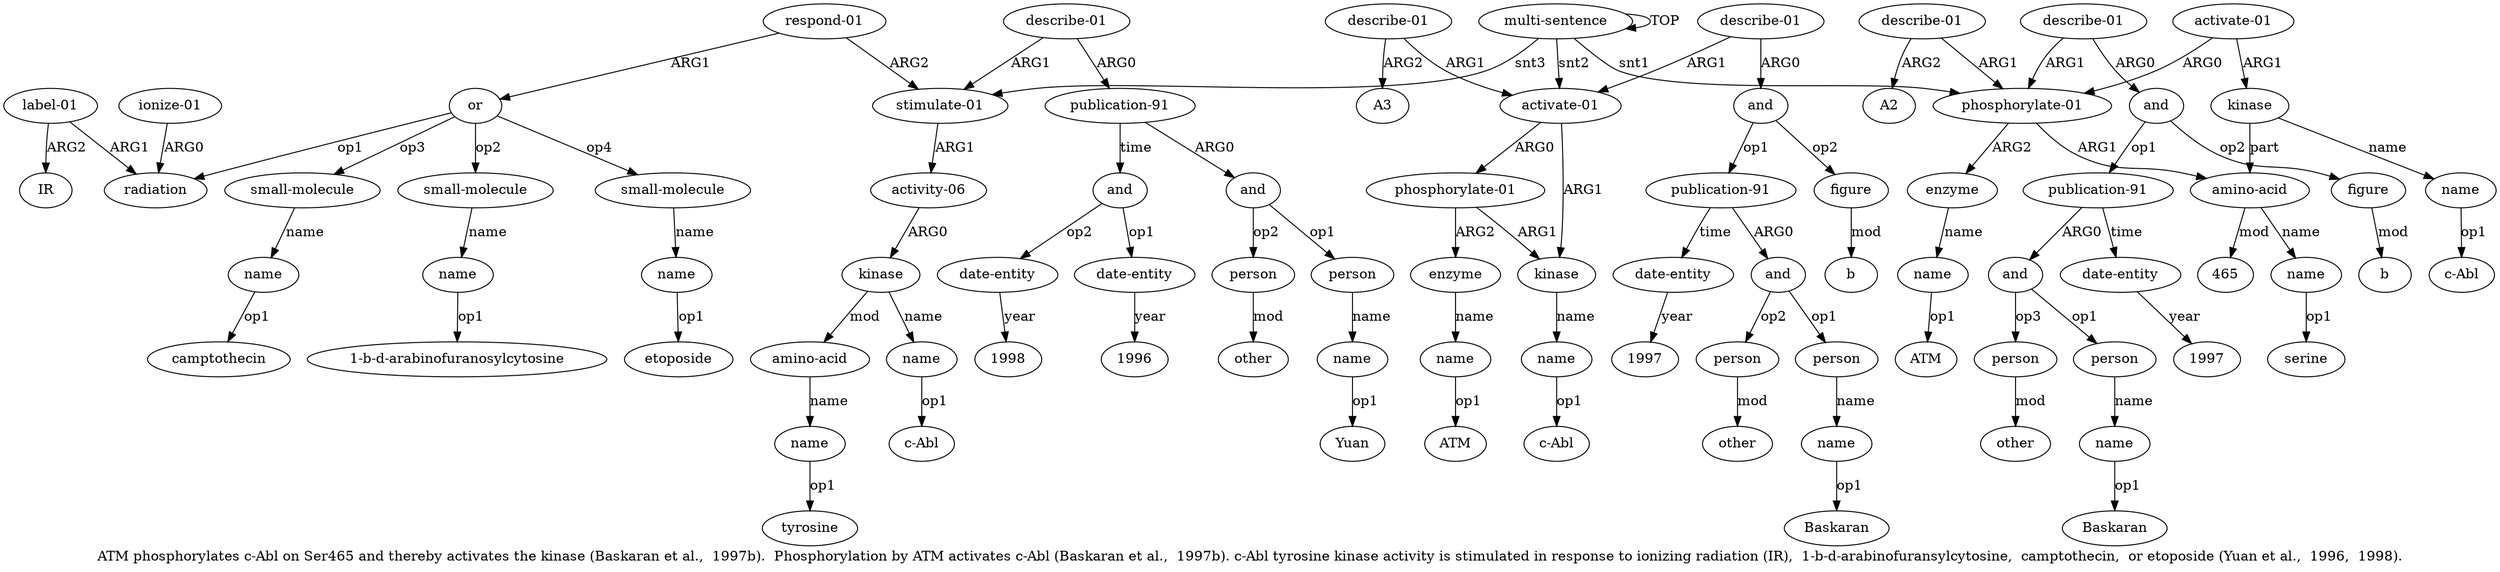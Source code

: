 digraph  {
	graph [label="ATM phosphorylates c-Abl on Ser465 and thereby activates the kinase (Baskaran et al.,  1997b).  Phosphorylation by ATM activates \
c-Abl (Baskaran et al.,  1997b). c-Abl tyrosine kinase activity is stimulated in response to ionizing radiation (IR),  1-b-d-arabinofuransylcytosine,  \
camptothecin,  or etoposide (Yuan et al.,  1996,  1998)."];
	node [label="\N"];
	"a55 camptothecin"	 [color=black,
		gold_ind=-1,
		gold_label=camptothecin,
		label=camptothecin,
		test_ind=-1,
		test_label=camptothecin];
	"a3 serine"	 [color=black,
		gold_ind=-1,
		gold_label=serine,
		label=serine,
		test_ind=-1,
		test_label=serine];
	"a53 1-b-d-arabinofuranosylcytosine"	 [color=black,
		gold_ind=-1,
		gold_label="1-b-d-arabinofuranosylcytosine",
		label="1-b-d-arabinofuranosylcytosine",
		test_ind=-1,
		test_label="1-b-d-arabinofuranosylcytosine"];
	"a66 1996"	 [color=black,
		gold_ind=-1,
		gold_label=1996,
		label=1996,
		test_ind=-1,
		test_label=1996];
	"a7 ATM"	 [color=black,
		gold_ind=-1,
		gold_label=ATM,
		label=ATM,
		test_ind=-1,
		test_label=ATM];
	"a62 Yuan"	 [color=black,
		gold_ind=-1,
		gold_label=Yuan,
		label=Yuan,
		test_ind=-1,
		test_label=Yuan];
	"a51 IR"	 [color=black,
		gold_ind=-1,
		gold_label=IR,
		label=IR,
		test_ind=-1,
		test_label=IR];
	a14	 [color=black,
		gold_ind=14,
		gold_label=name,
		label=name,
		test_ind=14,
		test_label=name];
	"a14 Baskaran"	 [color=black,
		gold_ind=-1,
		gold_label=Baskaran,
		label=Baskaran,
		test_ind=-1,
		test_label=Baskaran];
	a14 -> "a14 Baskaran" [key=0,
	color=black,
	gold_label=op1,
	label=op1,
	test_label=op1];
a64 [color=black,
	gold_ind=64,
	gold_label=other,
	label=other,
	test_ind=64,
	test_label=other];
a65 [color=black,
	gold_ind=65,
	gold_label=and,
	label=and,
	test_ind=65,
	test_label=and];
a66 [color=black,
	gold_ind=66,
	gold_label="date-entity",
	label="date-entity",
	test_ind=66,
	test_label="date-entity"];
a65 -> a66 [key=0,
color=black,
gold_label=op1,
label=op1,
test_label=op1];
a67 [color=black,
gold_ind=67,
gold_label="date-entity",
label="date-entity",
test_ind=67,
test_label="date-entity"];
a65 -> a67 [key=0,
color=black,
gold_label=op2,
label=op2,
test_label=op2];
a66 -> "a66 1996" [key=0,
color=black,
gold_label=year,
label=year,
test_label=year];
"a67 1998" [color=black,
gold_ind=-1,
gold_label=1998,
label=1998,
test_ind=-1,
test_label=1998];
a67 -> "a67 1998" [key=0,
color=black,
gold_label=year,
label=year,
test_label=year];
a60 [color=black,
gold_ind=60,
gold_label=and,
label=and,
test_ind=60,
test_label=and];
a61 [color=black,
gold_ind=61,
gold_label=person,
label=person,
test_ind=61,
test_label=person];
a60 -> a61 [key=0,
color=black,
gold_label=op1,
label=op1,
test_label=op1];
a63 [color=black,
gold_ind=63,
gold_label=person,
label=person,
test_ind=63,
test_label=person];
a60 -> a63 [key=0,
color=black,
gold_label=op2,
label=op2,
test_label=op2];
a62 [color=black,
gold_ind=62,
gold_label=name,
label=name,
test_ind=62,
test_label=name];
a61 -> a62 [key=0,
color=black,
gold_label=name,
label=name,
test_label=name];
a62 -> "a62 Yuan" [key=0,
color=black,
gold_label=op1,
label=op1,
test_label=op1];
a63 -> a64 [key=0,
color=black,
gold_label=mod,
label=mod,
test_label=mod];
"a2 465" [color=black,
gold_ind=-1,
gold_label=465,
label=465,
test_ind=-1,
test_label=465];
"a25 ATM" [color=black,
gold_ind=-1,
gold_label=ATM,
label=ATM,
test_ind=-1,
test_label=ATM];
"a57 etoposide" [color=black,
gold_ind=-1,
gold_label=etoposide,
label=etoposide,
test_ind=-1,
test_label=etoposide];
"a36 1997" [color=black,
gold_ind=-1,
gold_label=1997,
label=1997,
test_ind=-1,
test_label=1997];
a3 [color=black,
gold_ind=3,
gold_label=name,
label=name,
test_ind=3,
test_label=name];
a3 -> "a3 serine" [key=0,
color=black,
gold_label=op1,
label=op1,
test_label=op1];
"a33 Baskaran" [color=black,
gold_ind=-1,
gold_label=Baskaran,
label=Baskaran,
test_ind=-1,
test_label=Baskaran];
a51 [color=black,
gold_ind=51,
gold_label="label-01",
label="label-01",
test_ind=51,
test_label="label-01"];
a51 -> "a51 IR" [key=0,
color=black,
gold_label=ARG2,
label=ARG2,
test_label=ARG2];
a49 [color=black,
gold_ind=49,
gold_label=radiation,
label=radiation,
test_ind=49,
test_label=radiation];
a51 -> a49 [key=0,
color=black,
gold_label=ARG1,
label=ARG1,
test_label=ARG1];
a50 [color=black,
gold_ind=50,
gold_label="ionize-01",
label="ionize-01",
test_ind=50,
test_label="ionize-01"];
a50 -> a49 [key=0,
color=black,
gold_label=ARG0,
label=ARG0,
test_label=ARG0];
a53 [color=black,
gold_ind=53,
gold_label=name,
label=name,
test_ind=53,
test_label=name];
a53 -> "a53 1-b-d-arabinofuranosylcytosine" [key=0,
color=black,
gold_label=op1,
label=op1,
test_label=op1];
a52 [color=black,
gold_ind=52,
gold_label="small-molecule",
label="small-molecule",
test_ind=52,
test_label="small-molecule"];
a52 -> a53 [key=0,
color=black,
gold_label=name,
label=name,
test_label=name];
a55 [color=black,
gold_ind=55,
gold_label=name,
label=name,
test_ind=55,
test_label=name];
a55 -> "a55 camptothecin" [key=0,
color=black,
gold_label=op1,
label=op1,
test_label=op1];
a54 [color=black,
gold_ind=54,
gold_label="small-molecule",
label="small-molecule",
test_ind=54,
test_label="small-molecule"];
a54 -> a55 [key=0,
color=black,
gold_label=name,
label=name,
test_label=name];
a57 [color=black,
gold_ind=57,
gold_label=name,
label=name,
test_ind=57,
test_label=name];
a57 -> "a57 etoposide" [key=0,
color=black,
gold_label=op1,
label=op1,
test_label=op1];
a56 [color=black,
gold_ind=56,
gold_label="small-molecule",
label="small-molecule",
test_ind=56,
test_label="small-molecule"];
a56 -> a57 [key=0,
color=black,
gold_label=name,
label=name,
test_label=name];
a59 [color=black,
gold_ind=59,
gold_label="publication-91",
label="publication-91",
test_ind=59,
test_label="publication-91"];
a59 -> a65 [key=0,
color=black,
gold_label=time,
label=time,
test_label=time];
a59 -> a60 [key=0,
color=black,
gold_label=ARG0,
label=ARG0,
test_label=ARG0];
a58 [color=black,
gold_ind=58,
gold_label="describe-01",
label="describe-01",
test_ind=58,
test_label="describe-01"];
a58 -> a59 [key=0,
color=black,
gold_label=ARG0,
label=ARG0,
test_label=ARG0];
a41 [color=black,
gold_ind=41,
gold_label="stimulate-01",
label="stimulate-01",
test_ind=41,
test_label="stimulate-01"];
a58 -> a41 [key=0,
color=black,
gold_label=ARG1,
label=ARG1,
test_label=ARG1];
a33 [color=black,
gold_ind=33,
gold_label=name,
label=name,
test_ind=33,
test_label=name];
a33 -> "a33 Baskaran" [key=0,
color=black,
gold_label=op1,
label=op1,
test_label=op1];
a32 [color=black,
gold_ind=32,
gold_label=person,
label=person,
test_ind=32,
test_label=person];
a32 -> a33 [key=0,
color=black,
gold_label=name,
label=name,
test_label=name];
a31 [color=black,
gold_ind=31,
gold_label=and,
label=and,
test_ind=31,
test_label=and];
a31 -> a32 [key=0,
color=black,
gold_label=op1,
label=op1,
test_label=op1];
a34 [color=black,
gold_ind=34,
gold_label=person,
label=person,
test_ind=34,
test_label=person];
a31 -> a34 [key=0,
color=black,
gold_label=op2,
label=op2,
test_label=op2];
a30 [color=black,
gold_ind=30,
gold_label="publication-91",
label="publication-91",
test_ind=30,
test_label="publication-91"];
a30 -> a31 [key=0,
color=black,
gold_label=ARG0,
label=ARG0,
test_label=ARG0];
a36 [color=black,
gold_ind=36,
gold_label="date-entity",
label="date-entity",
test_ind=36,
test_label="date-entity"];
a30 -> a36 [key=0,
color=black,
gold_label=time,
label=time,
test_label=time];
a37 [color=black,
gold_ind=37,
gold_label=figure,
label=figure,
test_ind=37,
test_label=figure];
a38 [color=black,
gold_ind=38,
gold_label=b,
label=b,
test_ind=38,
test_label=b];
a37 -> a38 [key=0,
color=black,
gold_label=mod,
label=mod,
test_label=mod];
a36 -> "a36 1997" [key=0,
color=black,
gold_label=year,
label=year,
test_label=year];
a35 [color=black,
gold_ind=35,
gold_label=other,
label=other,
test_ind=35,
test_label=other];
a34 -> a35 [key=0,
color=black,
gold_label=mod,
label=mod,
test_label=mod];
a39 [color=black,
gold_ind=39,
gold_label="describe-01",
label="describe-01",
test_ind=39,
test_label="describe-01"];
a40 [color=black,
gold_ind=40,
gold_label=A3,
label=A3,
test_ind=40,
test_label=A3];
a39 -> a40 [key=0,
color=black,
gold_label=ARG2,
label=ARG2,
test_label=ARG2];
a22 [color=black,
gold_ind=22,
gold_label="activate-01",
label="activate-01",
test_ind=22,
test_label="activate-01"];
a39 -> a22 [key=0,
color=black,
gold_label=ARG1,
label=ARG1,
test_label=ARG1];
"a27 c-Abl" [color=black,
gold_ind=-1,
gold_label="c-Abl",
label="c-Abl",
test_ind=-1,
test_label="c-Abl"];
a46 [color=black,
gold_ind=46,
gold_label=name,
label=name,
test_ind=46,
test_label=name];
"a46 tyrosine" [color=black,
gold_ind=-1,
gold_label=tyrosine,
label=tyrosine,
test_ind=-1,
test_label=tyrosine];
a46 -> "a46 tyrosine" [key=0,
color=black,
gold_label=op1,
label=op1,
test_label=op1];
a47 [color=black,
gold_ind=47,
gold_label="respond-01",
label="respond-01",
test_ind=47,
test_label="respond-01"];
a47 -> a41 [key=0,
color=black,
gold_label=ARG2,
label=ARG2,
test_label=ARG2];
a48 [color=black,
gold_ind=48,
gold_label=or,
label=or,
test_ind=48,
test_label=or];
a47 -> a48 [key=0,
color=black,
gold_label=ARG1,
label=ARG1,
test_label=ARG1];
a44 [color=black,
gold_ind=44,
gold_label=name,
label=name,
test_ind=44,
test_label=name];
"a44 c-Abl" [color=black,
gold_ind=-1,
gold_label="c-Abl",
label="c-Abl",
test_ind=-1,
test_label="c-Abl"];
a44 -> "a44 c-Abl" [key=0,
color=black,
gold_label=op1,
label=op1,
test_label=op1];
a45 [color=black,
gold_ind=45,
gold_label="amino-acid",
label="amino-acid",
test_ind=45,
test_label="amino-acid"];
a45 -> a46 [key=0,
color=black,
gold_label=name,
label=name,
test_label=name];
a42 [color=black,
gold_ind=42,
gold_label="activity-06",
label="activity-06",
test_ind=42,
test_label="activity-06"];
a43 [color=black,
gold_ind=43,
gold_label=kinase,
label=kinase,
test_ind=43,
test_label=kinase];
a42 -> a43 [key=0,
color=black,
gold_label=ARG0,
label=ARG0,
test_label=ARG0];
a43 -> a44 [key=0,
color=black,
gold_label=name,
label=name,
test_label=name];
a43 -> a45 [key=0,
color=black,
gold_label=mod,
label=mod,
test_label=mod];
a41 -> a42 [key=0,
color=black,
gold_label=ARG1,
label=ARG1,
test_label=ARG1];
a48 -> a52 [key=0,
color=black,
gold_label=op2,
label=op2,
test_label=op2];
a48 -> a54 [key=0,
color=black,
gold_label=op3,
label=op3,
test_label=op3];
a48 -> a56 [key=0,
color=black,
gold_label=op4,
label=op4,
test_label=op4];
a48 -> a49 [key=0,
color=black,
gold_label=op1,
label=op1,
test_label=op1];
a20 [color=black,
gold_ind=20,
gold_label="describe-01",
label="describe-01",
test_ind=20,
test_label="describe-01"];
a21 [color=black,
gold_ind=21,
gold_label=A2,
label=A2,
test_ind=21,
test_label=A2];
a20 -> a21 [key=0,
color=black,
gold_label=ARG2,
label=ARG2,
test_label=ARG2];
a1 [color=black,
gold_ind=1,
gold_label="phosphorylate-01",
label="phosphorylate-01",
test_ind=1,
test_label="phosphorylate-01"];
a20 -> a1 [key=0,
color=black,
gold_label=ARG1,
label=ARG1,
test_label=ARG1];
a23 [color=black,
gold_ind=23,
gold_label="phosphorylate-01",
label="phosphorylate-01",
test_ind=23,
test_label="phosphorylate-01"];
a22 -> a23 [key=0,
color=black,
gold_label=ARG0,
label=ARG0,
test_label=ARG0];
a26 [color=black,
gold_ind=26,
gold_label=kinase,
label=kinase,
test_ind=26,
test_label=kinase];
a22 -> a26 [key=0,
color=black,
gold_label=ARG1,
label=ARG1,
test_label=ARG1];
a24 [color=black,
gold_ind=24,
gold_label=enzyme,
label=enzyme,
test_ind=24,
test_label=enzyme];
a23 -> a24 [key=0,
color=black,
gold_label=ARG2,
label=ARG2,
test_label=ARG2];
a23 -> a26 [key=0,
color=black,
gold_label=ARG1,
label=ARG1,
test_label=ARG1];
a25 [color=black,
gold_ind=25,
gold_label=name,
label=name,
test_ind=25,
test_label=name];
a24 -> a25 [key=0,
color=black,
gold_label=name,
label=name,
test_label=name];
a25 -> "a25 ATM" [key=0,
color=black,
gold_label=op1,
label=op1,
test_label=op1];
a27 [color=black,
gold_ind=27,
gold_label=name,
label=name,
test_ind=27,
test_label=name];
a26 -> a27 [key=0,
color=black,
gold_label=name,
label=name,
test_label=name];
a27 -> "a27 c-Abl" [key=0,
color=black,
gold_label=op1,
label=op1,
test_label=op1];
a28 [color=black,
gold_ind=28,
gold_label="describe-01",
label="describe-01",
test_ind=28,
test_label="describe-01"];
a28 -> a22 [key=0,
color=black,
gold_label=ARG1,
label=ARG1,
test_label=ARG1];
a29 [color=black,
gold_ind=29,
gold_label=and,
label=and,
test_ind=29,
test_label=and];
a28 -> a29 [key=0,
color=black,
gold_label=ARG0,
label=ARG0,
test_label=ARG0];
a29 -> a30 [key=0,
color=black,
gold_label=op1,
label=op1,
test_label=op1];
a29 -> a37 [key=0,
color=black,
gold_label=op2,
label=op2,
test_label=op2];
a15 [color=black,
gold_ind=15,
gold_label=person,
label=person,
test_ind=15,
test_label=person];
a16 [color=black,
gold_ind=16,
gold_label=other,
label=other,
test_ind=16,
test_label=other];
a15 -> a16 [key=0,
color=black,
gold_label=mod,
label=mod,
test_label=mod];
"a17 1997" [color=black,
gold_ind=-1,
gold_label=1997,
label=1997,
test_ind=-1,
test_label=1997];
a17 [color=black,
gold_ind=17,
gold_label="date-entity",
label="date-entity",
test_ind=17,
test_label="date-entity"];
a17 -> "a17 1997" [key=0,
color=black,
gold_label=year,
label=year,
test_label=year];
a11 [color=black,
gold_ind=11,
gold_label="publication-91",
label="publication-91",
test_ind=11,
test_label="publication-91"];
a11 -> a17 [key=0,
color=black,
gold_label=time,
label=time,
test_label=time];
a12 [color=black,
gold_ind=12,
gold_label=and,
label=and,
test_ind=12,
test_label=and];
a11 -> a12 [key=0,
color=black,
gold_label=ARG0,
label=ARG0,
test_label=ARG0];
a10 [color=black,
gold_ind=10,
gold_label=and,
label=and,
test_ind=10,
test_label=and];
a10 -> a11 [key=0,
color=black,
gold_label=op1,
label=op1,
test_label=op1];
a18 [color=black,
gold_ind=18,
gold_label=figure,
label=figure,
test_ind=18,
test_label=figure];
a10 -> a18 [key=0,
color=black,
gold_label=op2,
label=op2,
test_label=op2];
a13 [color=black,
gold_ind=13,
gold_label=person,
label=person,
test_ind=13,
test_label=person];
a13 -> a14 [key=0,
color=black,
gold_label=name,
label=name,
test_label=name];
a12 -> a15 [key=0,
color=black,
gold_label=op3,
label=op3,
test_label=op3];
a12 -> a13 [key=0,
color=black,
gold_label=op1,
label=op1,
test_label=op1];
a19 [color=black,
gold_ind=19,
gold_label=b,
label=b,
test_ind=19,
test_label=b];
a18 -> a19 [key=0,
color=black,
gold_label=mod,
label=mod,
test_label=mod];
a2 [color=black,
gold_ind=2,
gold_label="amino-acid",
label="amino-acid",
test_ind=2,
test_label="amino-acid"];
a1 -> a2 [key=0,
color=black,
gold_label=ARG1,
label=ARG1,
test_label=ARG1];
a6 [color=black,
gold_ind=6,
gold_label=enzyme,
label=enzyme,
test_ind=6,
test_label=enzyme];
a1 -> a6 [key=0,
color=black,
gold_label=ARG2,
label=ARG2,
test_label=ARG2];
a0 [color=black,
gold_ind=0,
gold_label="multi-sentence",
label="multi-sentence",
test_ind=0,
test_label="multi-sentence"];
a0 -> a41 [key=0,
color=black,
gold_label=snt3,
label=snt3,
test_label=snt3];
a0 -> a22 [key=0,
color=black,
gold_label=snt2,
label=snt2,
test_label=snt2];
a0 -> a1 [key=0,
color=black,
gold_label=snt1,
label=snt1,
test_label=snt1];
a0 -> a0 [key=0,
color=black,
gold_label=TOP,
label=TOP,
test_label=TOP];
a2 -> "a2 465" [key=0,
color=black,
gold_label=mod,
label=mod,
test_label=mod];
a2 -> a3 [key=0,
color=black,
gold_label=name,
label=name,
test_label=name];
a5 [color=black,
gold_ind=5,
gold_label=name,
label=name,
test_ind=5,
test_label=name];
"a5 c-Abl" [color=black,
gold_ind=-1,
gold_label="c-Abl",
label="c-Abl",
test_ind=-1,
test_label="c-Abl"];
a5 -> "a5 c-Abl" [key=0,
color=black,
gold_label=op1,
label=op1,
test_label=op1];
a4 [color=black,
gold_ind=4,
gold_label=kinase,
label=kinase,
test_ind=4,
test_label=kinase];
a4 -> a2 [key=0,
color=black,
gold_label=part,
label=part,
test_label=part];
a4 -> a5 [key=0,
color=black,
gold_label=name,
label=name,
test_label=name];
a7 [color=black,
gold_ind=7,
gold_label=name,
label=name,
test_ind=7,
test_label=name];
a7 -> "a7 ATM" [key=0,
color=black,
gold_label=op1,
label=op1,
test_label=op1];
a6 -> a7 [key=0,
color=black,
gold_label=name,
label=name,
test_label=name];
a9 [color=black,
gold_ind=9,
gold_label="describe-01",
label="describe-01",
test_ind=9,
test_label="describe-01"];
a9 -> a10 [key=0,
color=black,
gold_label=ARG0,
label=ARG0,
test_label=ARG0];
a9 -> a1 [key=0,
color=black,
gold_label=ARG1,
label=ARG1,
test_label=ARG1];
a8 [color=black,
gold_ind=8,
gold_label="activate-01",
label="activate-01",
test_ind=8,
test_label="activate-01"];
a8 -> a1 [key=0,
color=black,
gold_label=ARG0,
label=ARG0,
test_label=ARG0];
a8 -> a4 [key=0,
color=black,
gold_label=ARG1,
label=ARG1,
test_label=ARG1];
}
